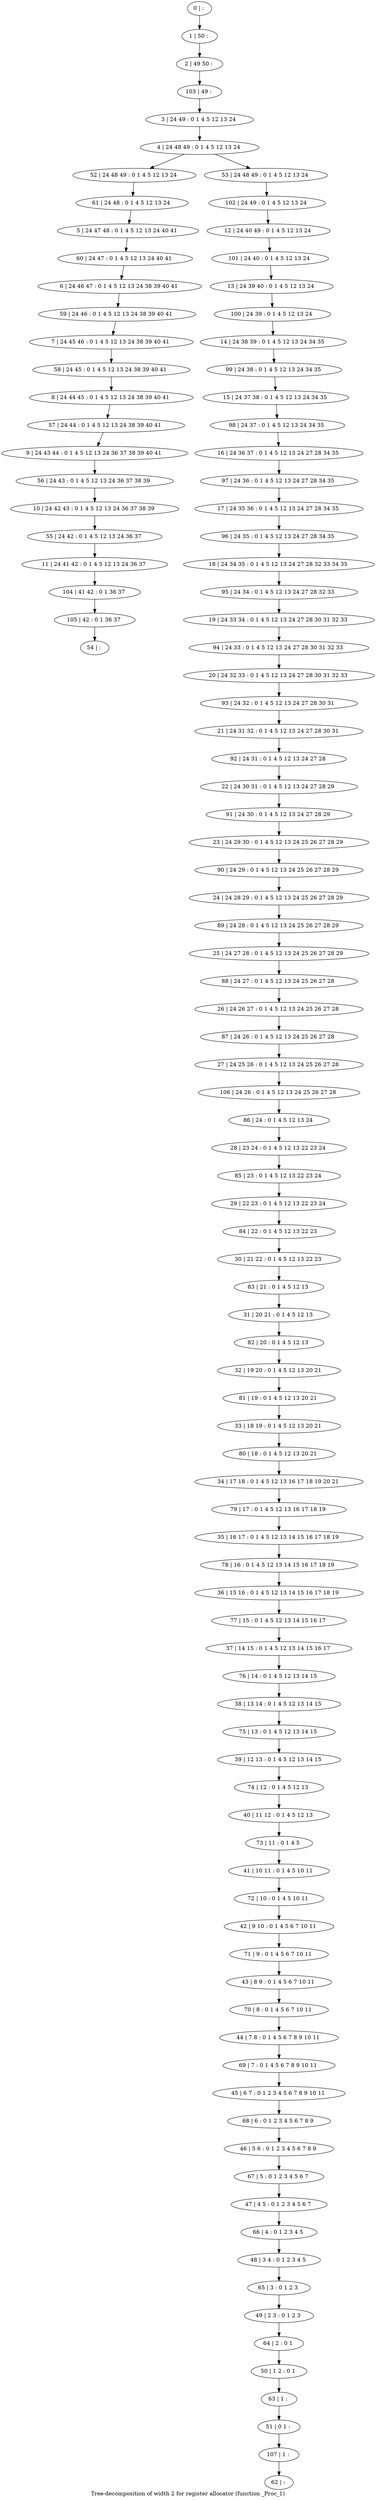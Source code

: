 digraph G {
graph [label="Tree-decomposition of width 2 for register allocator (function _Proc_1)"]
0[label="0 | : "];
1[label="1 | 50 : "];
2[label="2 | 49 50 : "];
3[label="3 | 24 49 : 0 1 4 5 12 13 24 "];
4[label="4 | 24 48 49 : 0 1 4 5 12 13 24 "];
5[label="5 | 24 47 48 : 0 1 4 5 12 13 24 40 41 "];
6[label="6 | 24 46 47 : 0 1 4 5 12 13 24 38 39 40 41 "];
7[label="7 | 24 45 46 : 0 1 4 5 12 13 24 38 39 40 41 "];
8[label="8 | 24 44 45 : 0 1 4 5 12 13 24 38 39 40 41 "];
9[label="9 | 24 43 44 : 0 1 4 5 12 13 24 36 37 38 39 40 41 "];
10[label="10 | 24 42 43 : 0 1 4 5 12 13 24 36 37 38 39 "];
11[label="11 | 24 41 42 : 0 1 4 5 12 13 24 36 37 "];
12[label="12 | 24 40 49 : 0 1 4 5 12 13 24 "];
13[label="13 | 24 39 40 : 0 1 4 5 12 13 24 "];
14[label="14 | 24 38 39 : 0 1 4 5 12 13 24 34 35 "];
15[label="15 | 24 37 38 : 0 1 4 5 12 13 24 34 35 "];
16[label="16 | 24 36 37 : 0 1 4 5 12 13 24 27 28 34 35 "];
17[label="17 | 24 35 36 : 0 1 4 5 12 13 24 27 28 34 35 "];
18[label="18 | 24 34 35 : 0 1 4 5 12 13 24 27 28 32 33 34 35 "];
19[label="19 | 24 33 34 : 0 1 4 5 12 13 24 27 28 30 31 32 33 "];
20[label="20 | 24 32 33 : 0 1 4 5 12 13 24 27 28 30 31 32 33 "];
21[label="21 | 24 31 32 : 0 1 4 5 12 13 24 27 28 30 31 "];
22[label="22 | 24 30 31 : 0 1 4 5 12 13 24 27 28 29 "];
23[label="23 | 24 29 30 : 0 1 4 5 12 13 24 25 26 27 28 29 "];
24[label="24 | 24 28 29 : 0 1 4 5 12 13 24 25 26 27 28 29 "];
25[label="25 | 24 27 28 : 0 1 4 5 12 13 24 25 26 27 28 29 "];
26[label="26 | 24 26 27 : 0 1 4 5 12 13 24 25 26 27 28 "];
27[label="27 | 24 25 26 : 0 1 4 5 12 13 24 25 26 27 28 "];
28[label="28 | 23 24 : 0 1 4 5 12 13 22 23 24 "];
29[label="29 | 22 23 : 0 1 4 5 12 13 22 23 24 "];
30[label="30 | 21 22 : 0 1 4 5 12 13 22 23 "];
31[label="31 | 20 21 : 0 1 4 5 12 13 "];
32[label="32 | 19 20 : 0 1 4 5 12 13 20 21 "];
33[label="33 | 18 19 : 0 1 4 5 12 13 20 21 "];
34[label="34 | 17 18 : 0 1 4 5 12 13 16 17 18 19 20 21 "];
35[label="35 | 16 17 : 0 1 4 5 12 13 14 15 16 17 18 19 "];
36[label="36 | 15 16 : 0 1 4 5 12 13 14 15 16 17 18 19 "];
37[label="37 | 14 15 : 0 1 4 5 12 13 14 15 16 17 "];
38[label="38 | 13 14 : 0 1 4 5 12 13 14 15 "];
39[label="39 | 12 13 : 0 1 4 5 12 13 14 15 "];
40[label="40 | 11 12 : 0 1 4 5 12 13 "];
41[label="41 | 10 11 : 0 1 4 5 10 11 "];
42[label="42 | 9 10 : 0 1 4 5 6 7 10 11 "];
43[label="43 | 8 9 : 0 1 4 5 6 7 10 11 "];
44[label="44 | 7 8 : 0 1 4 5 6 7 8 9 10 11 "];
45[label="45 | 6 7 : 0 1 2 3 4 5 6 7 8 9 10 11 "];
46[label="46 | 5 6 : 0 1 2 3 4 5 6 7 8 9 "];
47[label="47 | 4 5 : 0 1 2 3 4 5 6 7 "];
48[label="48 | 3 4 : 0 1 2 3 4 5 "];
49[label="49 | 2 3 : 0 1 2 3 "];
50[label="50 | 1 2 : 0 1 "];
51[label="51 | 0 1 : "];
52[label="52 | 24 48 49 : 0 1 4 5 12 13 24 "];
53[label="53 | 24 48 49 : 0 1 4 5 12 13 24 "];
54[label="54 | : "];
55[label="55 | 24 42 : 0 1 4 5 12 13 24 36 37 "];
56[label="56 | 24 43 : 0 1 4 5 12 13 24 36 37 38 39 "];
57[label="57 | 24 44 : 0 1 4 5 12 13 24 38 39 40 41 "];
58[label="58 | 24 45 : 0 1 4 5 12 13 24 38 39 40 41 "];
59[label="59 | 24 46 : 0 1 4 5 12 13 24 38 39 40 41 "];
60[label="60 | 24 47 : 0 1 4 5 12 13 24 40 41 "];
61[label="61 | 24 48 : 0 1 4 5 12 13 24 "];
62[label="62 | : "];
63[label="63 | 1 : "];
64[label="64 | 2 : 0 1 "];
65[label="65 | 3 : 0 1 2 3 "];
66[label="66 | 4 : 0 1 2 3 4 5 "];
67[label="67 | 5 : 0 1 2 3 4 5 6 7 "];
68[label="68 | 6 : 0 1 2 3 4 5 6 7 8 9 "];
69[label="69 | 7 : 0 1 4 5 6 7 8 9 10 11 "];
70[label="70 | 8 : 0 1 4 5 6 7 10 11 "];
71[label="71 | 9 : 0 1 4 5 6 7 10 11 "];
72[label="72 | 10 : 0 1 4 5 10 11 "];
73[label="73 | 11 : 0 1 4 5 "];
74[label="74 | 12 : 0 1 4 5 12 13 "];
75[label="75 | 13 : 0 1 4 5 12 13 14 15 "];
76[label="76 | 14 : 0 1 4 5 12 13 14 15 "];
77[label="77 | 15 : 0 1 4 5 12 13 14 15 16 17 "];
78[label="78 | 16 : 0 1 4 5 12 13 14 15 16 17 18 19 "];
79[label="79 | 17 : 0 1 4 5 12 13 16 17 18 19 "];
80[label="80 | 18 : 0 1 4 5 12 13 20 21 "];
81[label="81 | 19 : 0 1 4 5 12 13 20 21 "];
82[label="82 | 20 : 0 1 4 5 12 13 "];
83[label="83 | 21 : 0 1 4 5 12 13 "];
84[label="84 | 22 : 0 1 4 5 12 13 22 23 "];
85[label="85 | 23 : 0 1 4 5 12 13 22 23 24 "];
86[label="86 | 24 : 0 1 4 5 12 13 24 "];
87[label="87 | 24 26 : 0 1 4 5 12 13 24 25 26 27 28 "];
88[label="88 | 24 27 : 0 1 4 5 12 13 24 25 26 27 28 "];
89[label="89 | 24 28 : 0 1 4 5 12 13 24 25 26 27 28 29 "];
90[label="90 | 24 29 : 0 1 4 5 12 13 24 25 26 27 28 29 "];
91[label="91 | 24 30 : 0 1 4 5 12 13 24 27 28 29 "];
92[label="92 | 24 31 : 0 1 4 5 12 13 24 27 28 "];
93[label="93 | 24 32 : 0 1 4 5 12 13 24 27 28 30 31 "];
94[label="94 | 24 33 : 0 1 4 5 12 13 24 27 28 30 31 32 33 "];
95[label="95 | 24 34 : 0 1 4 5 12 13 24 27 28 32 33 "];
96[label="96 | 24 35 : 0 1 4 5 12 13 24 27 28 34 35 "];
97[label="97 | 24 36 : 0 1 4 5 12 13 24 27 28 34 35 "];
98[label="98 | 24 37 : 0 1 4 5 12 13 24 34 35 "];
99[label="99 | 24 38 : 0 1 4 5 12 13 24 34 35 "];
100[label="100 | 24 39 : 0 1 4 5 12 13 24 "];
101[label="101 | 24 40 : 0 1 4 5 12 13 24 "];
102[label="102 | 24 49 : 0 1 4 5 12 13 24 "];
103[label="103 | 49 : "];
104[label="104 | 41 42 : 0 1 36 37 "];
105[label="105 | 42 : 0 1 36 37 "];
106[label="106 | 24 26 : 0 1 4 5 12 13 24 25 26 27 28 "];
107[label="107 | 1 : "];
0->1 ;
1->2 ;
3->4 ;
4->52 ;
4->53 ;
55->11 ;
10->55 ;
56->10 ;
9->56 ;
57->9 ;
8->57 ;
58->8 ;
7->58 ;
59->7 ;
6->59 ;
60->6 ;
5->60 ;
61->5 ;
52->61 ;
63->51 ;
50->63 ;
64->50 ;
49->64 ;
65->49 ;
48->65 ;
66->48 ;
47->66 ;
67->47 ;
46->67 ;
68->46 ;
45->68 ;
69->45 ;
44->69 ;
70->44 ;
43->70 ;
71->43 ;
42->71 ;
72->42 ;
41->72 ;
73->41 ;
40->73 ;
74->40 ;
39->74 ;
75->39 ;
38->75 ;
76->38 ;
37->76 ;
77->37 ;
36->77 ;
78->36 ;
35->78 ;
79->35 ;
34->79 ;
80->34 ;
33->80 ;
81->33 ;
32->81 ;
82->32 ;
31->82 ;
83->31 ;
30->83 ;
84->30 ;
29->84 ;
85->29 ;
28->85 ;
86->28 ;
87->27 ;
26->87 ;
88->26 ;
25->88 ;
89->25 ;
24->89 ;
90->24 ;
23->90 ;
91->23 ;
22->91 ;
92->22 ;
21->92 ;
93->21 ;
20->93 ;
94->20 ;
19->94 ;
95->19 ;
18->95 ;
96->18 ;
17->96 ;
97->17 ;
16->97 ;
98->16 ;
15->98 ;
99->15 ;
14->99 ;
100->14 ;
13->100 ;
101->13 ;
12->101 ;
102->12 ;
53->102 ;
103->3 ;
2->103 ;
11->104 ;
105->54 ;
104->105 ;
106->86 ;
27->106 ;
107->62 ;
51->107 ;
}
